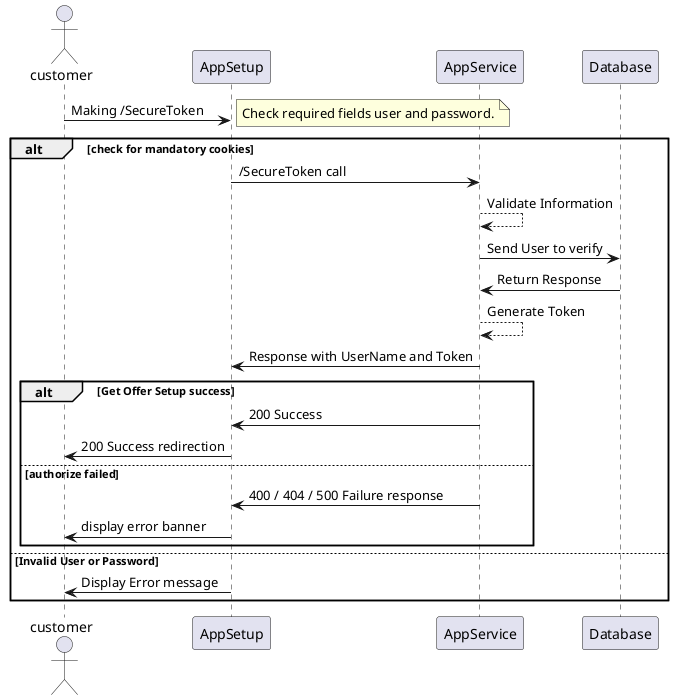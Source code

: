 @startuml
actor customer
participant AppSetup as s
participant AppService as i
participant Database as db
customer-> s : Making /SecureToken
note right
  Check required fields user and password.
end note
alt check for mandatory cookies
   s -> i : /SecureToken call
   i --> i: Validate Information
   i -> db: Send User to verify
   db -> i: Return Response
   i --> i: Generate Token
   i -> s: Response with UserName and Token
   alt Get Offer Setup success
     i -> s : 200 Success
     s-> customer: 200 Success redirection
   else authorize failed
     i -> s : 400 / 404 / 500 Failure response
     s -> customer: display error banner
   end
else Invalid User or Password
   s -> customer: Display Error message
end

@enduml